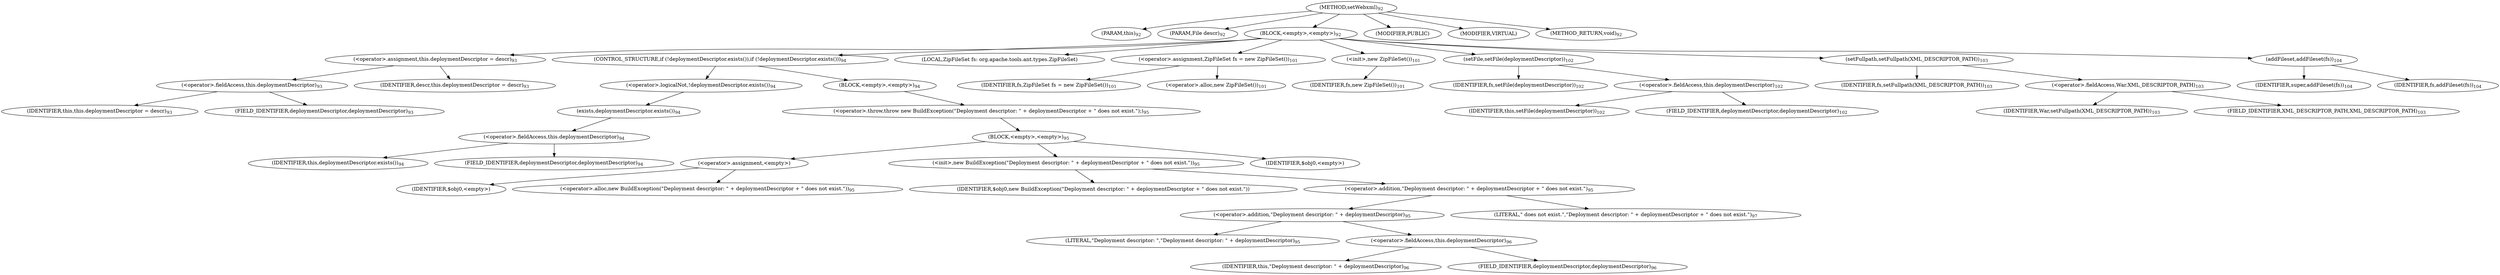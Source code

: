 digraph "setWebxml" {  
"66" [label = <(METHOD,setWebxml)<SUB>92</SUB>> ]
"67" [label = <(PARAM,this)<SUB>92</SUB>> ]
"68" [label = <(PARAM,File descr)<SUB>92</SUB>> ]
"69" [label = <(BLOCK,&lt;empty&gt;,&lt;empty&gt;)<SUB>92</SUB>> ]
"70" [label = <(&lt;operator&gt;.assignment,this.deploymentDescriptor = descr)<SUB>93</SUB>> ]
"71" [label = <(&lt;operator&gt;.fieldAccess,this.deploymentDescriptor)<SUB>93</SUB>> ]
"72" [label = <(IDENTIFIER,this,this.deploymentDescriptor = descr)<SUB>93</SUB>> ]
"73" [label = <(FIELD_IDENTIFIER,deploymentDescriptor,deploymentDescriptor)<SUB>93</SUB>> ]
"74" [label = <(IDENTIFIER,descr,this.deploymentDescriptor = descr)<SUB>93</SUB>> ]
"75" [label = <(CONTROL_STRUCTURE,if (!deploymentDescriptor.exists()),if (!deploymentDescriptor.exists()))<SUB>94</SUB>> ]
"76" [label = <(&lt;operator&gt;.logicalNot,!deploymentDescriptor.exists())<SUB>94</SUB>> ]
"77" [label = <(exists,deploymentDescriptor.exists())<SUB>94</SUB>> ]
"78" [label = <(&lt;operator&gt;.fieldAccess,this.deploymentDescriptor)<SUB>94</SUB>> ]
"79" [label = <(IDENTIFIER,this,deploymentDescriptor.exists())<SUB>94</SUB>> ]
"80" [label = <(FIELD_IDENTIFIER,deploymentDescriptor,deploymentDescriptor)<SUB>94</SUB>> ]
"81" [label = <(BLOCK,&lt;empty&gt;,&lt;empty&gt;)<SUB>94</SUB>> ]
"82" [label = <(&lt;operator&gt;.throw,throw new BuildException(&quot;Deployment descriptor: &quot; + deploymentDescriptor + &quot; does not exist.&quot;);)<SUB>95</SUB>> ]
"83" [label = <(BLOCK,&lt;empty&gt;,&lt;empty&gt;)<SUB>95</SUB>> ]
"84" [label = <(&lt;operator&gt;.assignment,&lt;empty&gt;)> ]
"85" [label = <(IDENTIFIER,$obj0,&lt;empty&gt;)> ]
"86" [label = <(&lt;operator&gt;.alloc,new BuildException(&quot;Deployment descriptor: &quot; + deploymentDescriptor + &quot; does not exist.&quot;))<SUB>95</SUB>> ]
"87" [label = <(&lt;init&gt;,new BuildException(&quot;Deployment descriptor: &quot; + deploymentDescriptor + &quot; does not exist.&quot;))<SUB>95</SUB>> ]
"88" [label = <(IDENTIFIER,$obj0,new BuildException(&quot;Deployment descriptor: &quot; + deploymentDescriptor + &quot; does not exist.&quot;))> ]
"89" [label = <(&lt;operator&gt;.addition,&quot;Deployment descriptor: &quot; + deploymentDescriptor + &quot; does not exist.&quot;)<SUB>95</SUB>> ]
"90" [label = <(&lt;operator&gt;.addition,&quot;Deployment descriptor: &quot; + deploymentDescriptor)<SUB>95</SUB>> ]
"91" [label = <(LITERAL,&quot;Deployment descriptor: &quot;,&quot;Deployment descriptor: &quot; + deploymentDescriptor)<SUB>95</SUB>> ]
"92" [label = <(&lt;operator&gt;.fieldAccess,this.deploymentDescriptor)<SUB>96</SUB>> ]
"93" [label = <(IDENTIFIER,this,&quot;Deployment descriptor: &quot; + deploymentDescriptor)<SUB>96</SUB>> ]
"94" [label = <(FIELD_IDENTIFIER,deploymentDescriptor,deploymentDescriptor)<SUB>96</SUB>> ]
"95" [label = <(LITERAL,&quot; does not exist.&quot;,&quot;Deployment descriptor: &quot; + deploymentDescriptor + &quot; does not exist.&quot;)<SUB>97</SUB>> ]
"96" [label = <(IDENTIFIER,$obj0,&lt;empty&gt;)> ]
"8" [label = <(LOCAL,ZipFileSet fs: org.apache.tools.ant.types.ZipFileSet)> ]
"97" [label = <(&lt;operator&gt;.assignment,ZipFileSet fs = new ZipFileSet())<SUB>101</SUB>> ]
"98" [label = <(IDENTIFIER,fs,ZipFileSet fs = new ZipFileSet())<SUB>101</SUB>> ]
"99" [label = <(&lt;operator&gt;.alloc,new ZipFileSet())<SUB>101</SUB>> ]
"100" [label = <(&lt;init&gt;,new ZipFileSet())<SUB>101</SUB>> ]
"7" [label = <(IDENTIFIER,fs,new ZipFileSet())<SUB>101</SUB>> ]
"101" [label = <(setFile,setFile(deploymentDescriptor))<SUB>102</SUB>> ]
"102" [label = <(IDENTIFIER,fs,setFile(deploymentDescriptor))<SUB>102</SUB>> ]
"103" [label = <(&lt;operator&gt;.fieldAccess,this.deploymentDescriptor)<SUB>102</SUB>> ]
"104" [label = <(IDENTIFIER,this,setFile(deploymentDescriptor))<SUB>102</SUB>> ]
"105" [label = <(FIELD_IDENTIFIER,deploymentDescriptor,deploymentDescriptor)<SUB>102</SUB>> ]
"106" [label = <(setFullpath,setFullpath(XML_DESCRIPTOR_PATH))<SUB>103</SUB>> ]
"107" [label = <(IDENTIFIER,fs,setFullpath(XML_DESCRIPTOR_PATH))<SUB>103</SUB>> ]
"108" [label = <(&lt;operator&gt;.fieldAccess,War.XML_DESCRIPTOR_PATH)<SUB>103</SUB>> ]
"109" [label = <(IDENTIFIER,War,setFullpath(XML_DESCRIPTOR_PATH))<SUB>103</SUB>> ]
"110" [label = <(FIELD_IDENTIFIER,XML_DESCRIPTOR_PATH,XML_DESCRIPTOR_PATH)<SUB>103</SUB>> ]
"111" [label = <(addFileset,addFileset(fs))<SUB>104</SUB>> ]
"112" [label = <(IDENTIFIER,super,addFileset(fs))<SUB>104</SUB>> ]
"113" [label = <(IDENTIFIER,fs,addFileset(fs))<SUB>104</SUB>> ]
"114" [label = <(MODIFIER,PUBLIC)> ]
"115" [label = <(MODIFIER,VIRTUAL)> ]
"116" [label = <(METHOD_RETURN,void)<SUB>92</SUB>> ]
  "66" -> "67" 
  "66" -> "68" 
  "66" -> "69" 
  "66" -> "114" 
  "66" -> "115" 
  "66" -> "116" 
  "69" -> "70" 
  "69" -> "75" 
  "69" -> "8" 
  "69" -> "97" 
  "69" -> "100" 
  "69" -> "101" 
  "69" -> "106" 
  "69" -> "111" 
  "70" -> "71" 
  "70" -> "74" 
  "71" -> "72" 
  "71" -> "73" 
  "75" -> "76" 
  "75" -> "81" 
  "76" -> "77" 
  "77" -> "78" 
  "78" -> "79" 
  "78" -> "80" 
  "81" -> "82" 
  "82" -> "83" 
  "83" -> "84" 
  "83" -> "87" 
  "83" -> "96" 
  "84" -> "85" 
  "84" -> "86" 
  "87" -> "88" 
  "87" -> "89" 
  "89" -> "90" 
  "89" -> "95" 
  "90" -> "91" 
  "90" -> "92" 
  "92" -> "93" 
  "92" -> "94" 
  "97" -> "98" 
  "97" -> "99" 
  "100" -> "7" 
  "101" -> "102" 
  "101" -> "103" 
  "103" -> "104" 
  "103" -> "105" 
  "106" -> "107" 
  "106" -> "108" 
  "108" -> "109" 
  "108" -> "110" 
  "111" -> "112" 
  "111" -> "113" 
}
